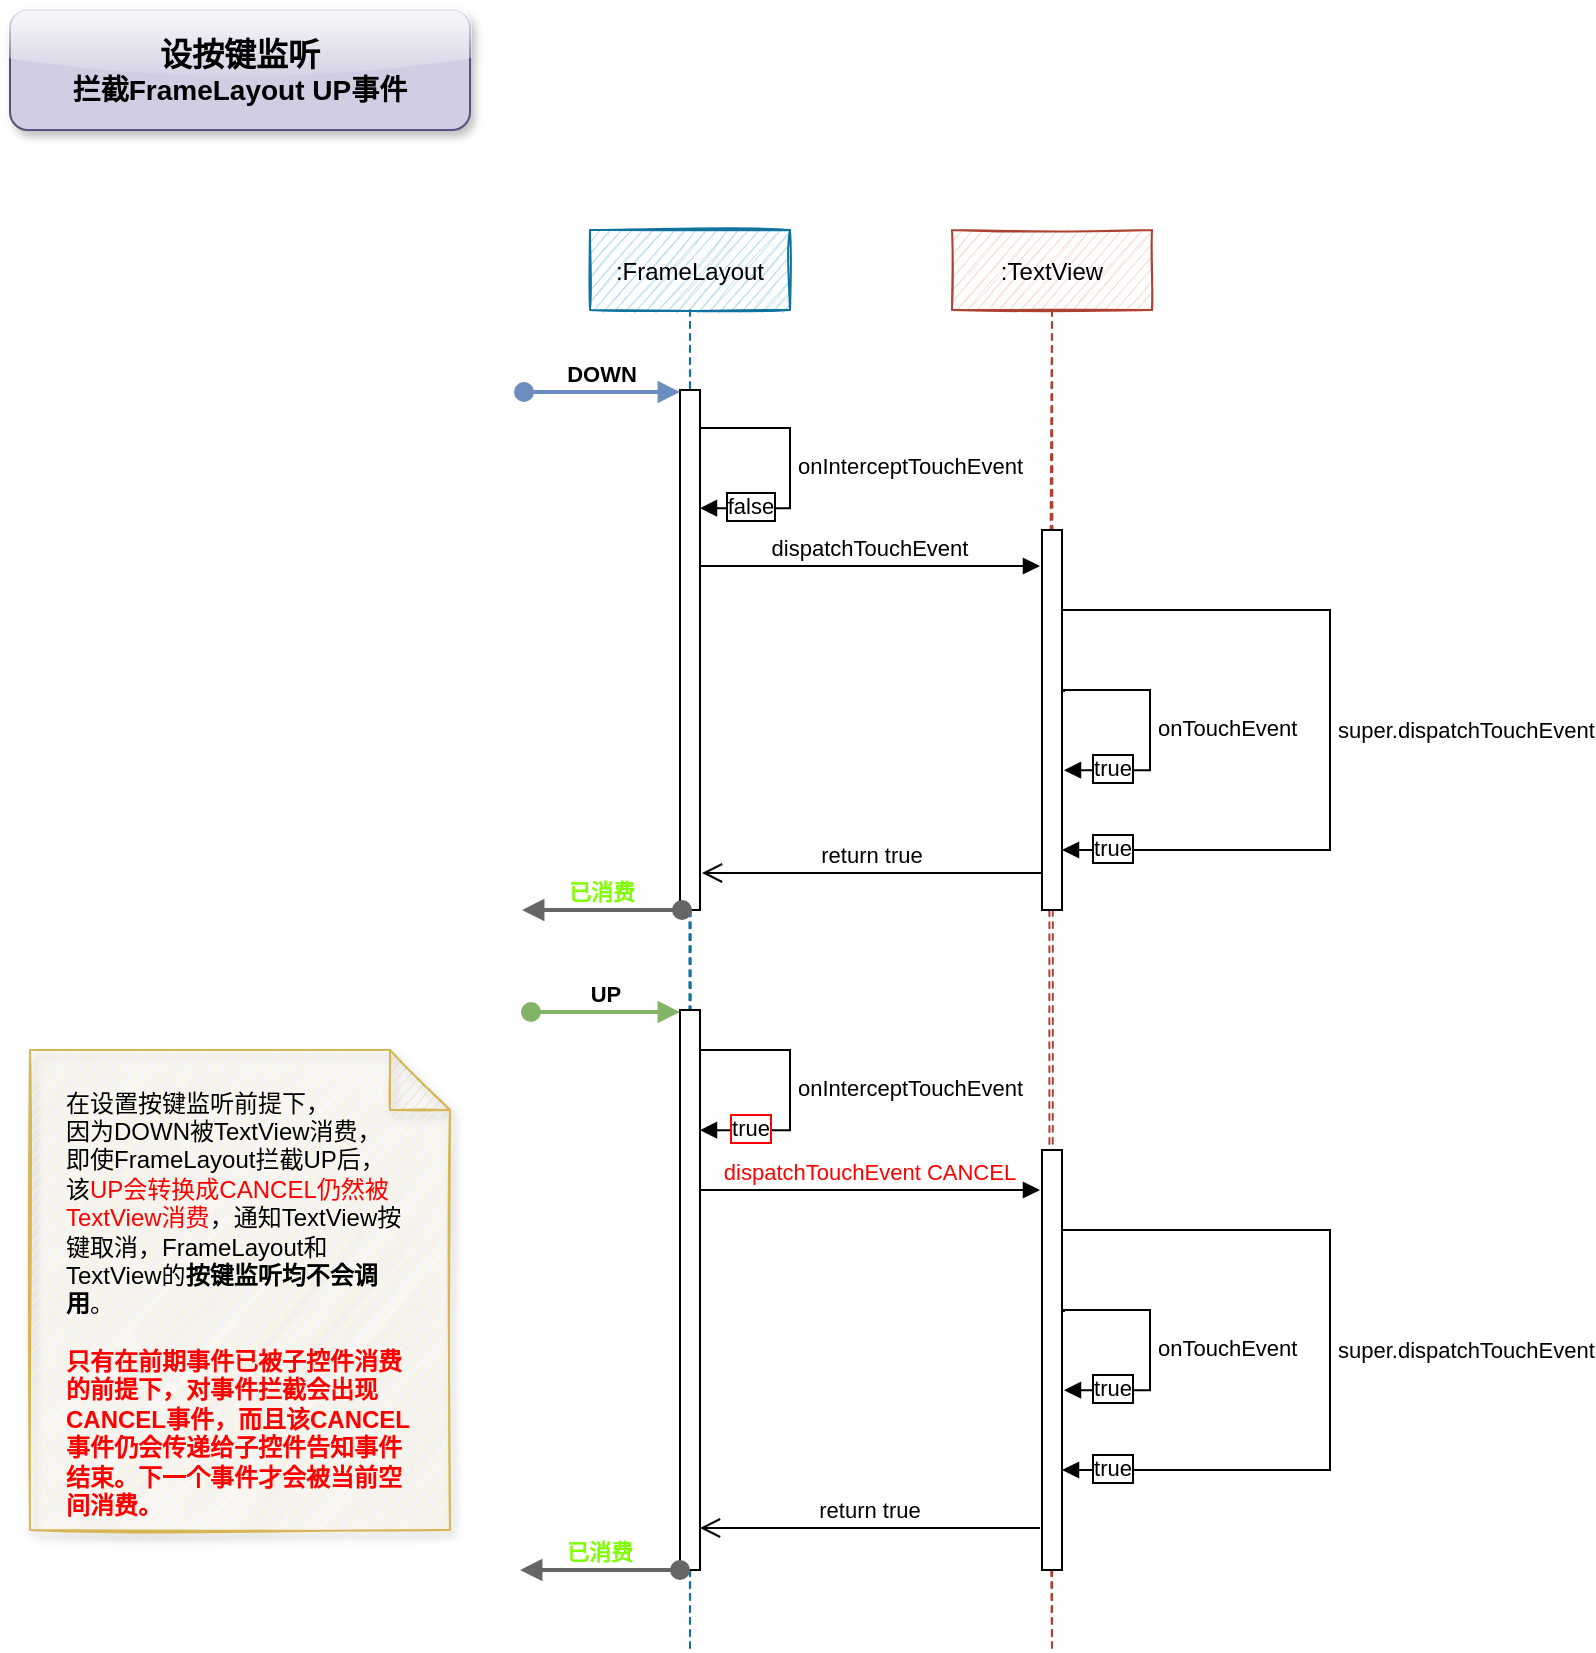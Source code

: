 <mxfile version="13.9.9" type="device"><diagram id="VRhxaNOPMxKHfDg1b-Ub" name="第 1 页"><mxGraphModel dx="946" dy="607" grid="1" gridSize="10" guides="1" tooltips="1" connect="1" arrows="1" fold="1" page="1" pageScale="1" pageWidth="827" pageHeight="1169" math="0" shadow="0"><root><mxCell id="0"/><mxCell id="1" parent="0"/><mxCell id="0XQuxA4ifOxyicLgNAGZ-1" value=":TextView" style="shape=umlLifeline;perimeter=lifelinePerimeter;container=1;collapsible=0;recursiveResize=0;rounded=0;shadow=0;strokeWidth=1;fillColor=#fad9d5;strokeColor=#ae4132;sketch=1;" vertex="1" parent="1"><mxGeometry x="741" y="170" width="100" height="710" as="geometry"/></mxCell><mxCell id="0XQuxA4ifOxyicLgNAGZ-16" value="" style="points=[];perimeter=orthogonalPerimeter;rounded=0;shadow=0;strokeWidth=1;" vertex="1" parent="0XQuxA4ifOxyicLgNAGZ-1"><mxGeometry x="45" y="150" width="10" height="190" as="geometry"/></mxCell><mxCell id="0XQuxA4ifOxyicLgNAGZ-25" value="" style="points=[];perimeter=orthogonalPerimeter;rounded=0;shadow=0;strokeWidth=1;" vertex="1" parent="0XQuxA4ifOxyicLgNAGZ-1"><mxGeometry x="45" y="460" width="10" height="210" as="geometry"/></mxCell><mxCell id="0XQuxA4ifOxyicLgNAGZ-2" value=":FrameLayout" style="shape=umlLifeline;perimeter=lifelinePerimeter;container=1;collapsible=0;recursiveResize=0;rounded=0;shadow=0;strokeWidth=1;sketch=1;glass=0;fillColor=#b1ddf0;strokeColor=#10739e;" vertex="1" parent="1"><mxGeometry x="560" y="170" width="100" height="710" as="geometry"/></mxCell><mxCell id="0XQuxA4ifOxyicLgNAGZ-3" value="" style="points=[];perimeter=orthogonalPerimeter;rounded=0;shadow=0;strokeWidth=1;" vertex="1" parent="0XQuxA4ifOxyicLgNAGZ-2"><mxGeometry x="45" y="80" width="10" height="260" as="geometry"/></mxCell><mxCell id="0XQuxA4ifOxyicLgNAGZ-5" value="onInterceptTouchEvent" style="edgeStyle=orthogonalEdgeStyle;html=1;align=left;spacingLeft=2;endArrow=block;rounded=0;exitX=0.9;exitY=0.194;exitDx=0;exitDy=0;exitPerimeter=0;entryX=1;entryY=0.438;entryDx=0;entryDy=0;entryPerimeter=0;labelBackgroundColor=none;" edge="1" parent="1"><mxGeometry relative="1" as="geometry"><mxPoint x="615" y="581.04" as="sourcePoint"/><Array as="points"><mxPoint x="615" y="580"/><mxPoint x="660" y="580"/><mxPoint x="660" y="620"/></Array><mxPoint x="615" y="620.08" as="targetPoint"/></mxGeometry></mxCell><mxCell id="0XQuxA4ifOxyicLgNAGZ-20" value="true" style="edgeLabel;html=1;align=center;verticalAlign=middle;resizable=0;points=[];labelBorderColor=#FF0000;" vertex="1" connectable="0" parent="0XQuxA4ifOxyicLgNAGZ-5"><mxGeometry x="0.593" y="-1" relative="1" as="geometry"><mxPoint x="-2" as="offset"/></mxGeometry></mxCell><mxCell id="0XQuxA4ifOxyicLgNAGZ-6" value="onTouchEvent" style="edgeStyle=orthogonalEdgeStyle;html=1;align=left;spacingLeft=2;endArrow=block;rounded=0;exitX=0.9;exitY=0.194;exitDx=0;exitDy=0;exitPerimeter=0;entryX=1;entryY=0.438;entryDx=0;entryDy=0;entryPerimeter=0;labelBackgroundColor=none;" edge="1" parent="1"><mxGeometry relative="1" as="geometry"><mxPoint x="797" y="401.04" as="sourcePoint"/><Array as="points"><mxPoint x="797" y="400"/><mxPoint x="840" y="400"/><mxPoint x="840" y="440"/></Array><mxPoint x="797" y="440.08" as="targetPoint"/></mxGeometry></mxCell><mxCell id="0XQuxA4ifOxyicLgNAGZ-22" value="true" style="edgeLabel;html=1;align=center;verticalAlign=middle;resizable=0;points=[];labelBorderColor=#000000;" vertex="1" connectable="0" parent="0XQuxA4ifOxyicLgNAGZ-6"><mxGeometry x="0.664" y="-1" relative="1" as="geometry"><mxPoint x="3" as="offset"/></mxGeometry></mxCell><mxCell id="0XQuxA4ifOxyicLgNAGZ-7" value="&lt;span style=&quot;text-align: center&quot;&gt;super.dispatchTouchEvent&lt;/span&gt;" style="edgeStyle=orthogonalEdgeStyle;html=1;align=left;spacingLeft=2;endArrow=block;rounded=0;labelBackgroundColor=none;" edge="1" parent="1"><mxGeometry relative="1" as="geometry"><mxPoint x="796" y="360" as="sourcePoint"/><Array as="points"><mxPoint x="930" y="360"/><mxPoint x="930" y="480"/></Array><mxPoint x="796" y="480" as="targetPoint"/></mxGeometry></mxCell><mxCell id="0XQuxA4ifOxyicLgNAGZ-23" value="true" style="edgeLabel;html=1;align=center;verticalAlign=middle;resizable=0;points=[];labelBorderColor=#000000;" vertex="1" connectable="0" parent="0XQuxA4ifOxyicLgNAGZ-7"><mxGeometry x="0.912" relative="1" as="geometry"><mxPoint x="8" y="-1" as="offset"/></mxGeometry></mxCell><mxCell id="0XQuxA4ifOxyicLgNAGZ-8" value="DOWN" style="verticalAlign=bottom;startArrow=oval;endArrow=block;startSize=8;shadow=0;strokeWidth=2;sketch=0;fillColor=#dae8fc;strokeColor=#6c8ebf;labelBackgroundColor=none;fontStyle=1" edge="1" parent="1"><mxGeometry relative="1" as="geometry"><mxPoint x="527" y="251" as="sourcePoint"/><mxPoint x="605" y="251" as="targetPoint"/></mxGeometry></mxCell><mxCell id="0XQuxA4ifOxyicLgNAGZ-9" value="已消费" style="verticalAlign=bottom;startArrow=oval;endArrow=block;startSize=8;shadow=0;strokeWidth=2;fillColor=#f5f5f5;strokeColor=#666666;labelBackgroundColor=none;fontColor=#80FF00;fontStyle=1" edge="1" parent="1"><mxGeometry relative="1" as="geometry"><mxPoint x="606" y="510" as="sourcePoint"/><mxPoint x="526" y="510" as="targetPoint"/></mxGeometry></mxCell><mxCell id="0XQuxA4ifOxyicLgNAGZ-10" value="UP" style="verticalAlign=bottom;startArrow=oval;endArrow=block;startSize=8;shadow=0;strokeWidth=2;sketch=0;fillColor=#d5e8d4;strokeColor=#82b366;labelBackgroundColor=none;fontStyle=1" edge="1" parent="1"><mxGeometry relative="1" as="geometry"><mxPoint x="530.5" y="561" as="sourcePoint"/><mxPoint x="605" y="561" as="targetPoint"/></mxGeometry></mxCell><mxCell id="0XQuxA4ifOxyicLgNAGZ-11" value="&lt;font&gt;&lt;b&gt;&lt;font style=&quot;font-size: 16px&quot;&gt;设按键监听&lt;/font&gt;&lt;/b&gt;&lt;br&gt;&lt;b style=&quot;font-size: 14px&quot;&gt;拦截&lt;/b&gt;&lt;b style=&quot;font-size: 14px&quot;&gt;FrameLayout&amp;nbsp;&lt;/b&gt;&lt;b style=&quot;font-size: 14px&quot;&gt;UP事件&lt;/b&gt;&lt;/font&gt;" style="rounded=1;whiteSpace=wrap;html=1;shadow=1;sketch=0;glass=1;fillColor=#d0cee2;strokeColor=#56517e;" vertex="1" parent="1"><mxGeometry x="270" y="60" width="230" height="60" as="geometry"/></mxCell><mxCell id="0XQuxA4ifOxyicLgNAGZ-15" value="在设置按键监听前提下，&lt;br&gt;因为DOWN被TextView消费，&lt;br&gt;即使FrameLayout拦截UP后，&lt;br&gt;该&lt;font color=&quot;#ff0000&quot;&gt;UP会转换成CANCEL仍然被TextView消费&lt;/font&gt;，通知TextView按键取消，FrameLayout和TextView的&lt;b&gt;按键监听均不会调用&lt;/b&gt;。&lt;br&gt;&lt;br&gt;&lt;font color=&quot;#ff0000&quot;&gt;&lt;b&gt;只有在前期事件已被子控件消费的前提下，对事件拦截会出现CANCEL事件，而且该CANCEL事件仍会传递给子控件告知事件结束。下一个事件才会被当前空间消费。&lt;/b&gt;&lt;/font&gt;&lt;br&gt;" style="shape=note;whiteSpace=wrap;html=1;backgroundOutline=1;darkOpacity=0.05;sketch=1;shadow=1;fillColor=#fff2cc;strokeColor=#d6b656;align=left;spacing=18;spacingTop=13;" vertex="1" parent="1"><mxGeometry x="280" y="580" width="210" height="240" as="geometry"/></mxCell><mxCell id="0XQuxA4ifOxyicLgNAGZ-17" value="dispatchTouchEvent" style="verticalAlign=bottom;endArrow=block;entryX=0;entryY=0;shadow=0;strokeWidth=1;labelBackgroundColor=none;" edge="1" parent="1"><mxGeometry relative="1" as="geometry"><mxPoint x="615" y="338" as="sourcePoint"/><mxPoint x="785" y="338" as="targetPoint"/></mxGeometry></mxCell><mxCell id="0XQuxA4ifOxyicLgNAGZ-18" value="return true" style="verticalAlign=bottom;endArrow=open;endSize=8;exitX=0;exitY=0.95;shadow=0;strokeWidth=1;labelBackgroundColor=none;" edge="1" parent="1"><mxGeometry relative="1" as="geometry"><mxPoint x="616" y="491.5" as="targetPoint"/><mxPoint x="786" y="491.5" as="sourcePoint"/></mxGeometry></mxCell><mxCell id="0XQuxA4ifOxyicLgNAGZ-4" value="" style="points=[];perimeter=orthogonalPerimeter;rounded=0;shadow=0;strokeWidth=1;" vertex="1" parent="1"><mxGeometry x="605" y="560" width="10" height="280" as="geometry"/></mxCell><mxCell id="0XQuxA4ifOxyicLgNAGZ-19" value="onInterceptTouchEvent" style="edgeStyle=orthogonalEdgeStyle;html=1;align=left;spacingLeft=2;endArrow=block;rounded=0;exitX=0.9;exitY=0.194;exitDx=0;exitDy=0;exitPerimeter=0;entryX=1;entryY=0.438;entryDx=0;entryDy=0;entryPerimeter=0;labelBackgroundColor=none;" edge="1" parent="1"><mxGeometry relative="1" as="geometry"><mxPoint x="615" y="270.04" as="sourcePoint"/><Array as="points"><mxPoint x="615" y="269"/><mxPoint x="660" y="269"/><mxPoint x="660" y="309"/></Array><mxPoint x="615" y="309.08" as="targetPoint"/></mxGeometry></mxCell><mxCell id="0XQuxA4ifOxyicLgNAGZ-21" value="false" style="edgeLabel;html=1;align=center;verticalAlign=middle;resizable=0;points=[];labelBorderColor=#000000;" vertex="1" connectable="0" parent="0XQuxA4ifOxyicLgNAGZ-19"><mxGeometry x="0.7" y="-1" relative="1" as="geometry"><mxPoint x="5" as="offset"/></mxGeometry></mxCell><mxCell id="0XQuxA4ifOxyicLgNAGZ-24" value="dispatchTouchEvent CANCEL" style="verticalAlign=bottom;endArrow=block;entryX=0;entryY=0;shadow=0;strokeWidth=1;labelBackgroundColor=none;fontColor=#FF0000;" edge="1" parent="1"><mxGeometry relative="1" as="geometry"><mxPoint x="615" y="650" as="sourcePoint"/><mxPoint x="785" y="650" as="targetPoint"/></mxGeometry></mxCell><mxCell id="0XQuxA4ifOxyicLgNAGZ-26" value="onTouchEvent" style="edgeStyle=orthogonalEdgeStyle;html=1;align=left;spacingLeft=2;endArrow=block;rounded=0;exitX=0.9;exitY=0.194;exitDx=0;exitDy=0;exitPerimeter=0;entryX=1;entryY=0.438;entryDx=0;entryDy=0;entryPerimeter=0;labelBackgroundColor=none;" edge="1" parent="1"><mxGeometry relative="1" as="geometry"><mxPoint x="797" y="711.04" as="sourcePoint"/><Array as="points"><mxPoint x="797" y="710"/><mxPoint x="840" y="710"/><mxPoint x="840" y="750"/></Array><mxPoint x="797" y="750.08" as="targetPoint"/></mxGeometry></mxCell><mxCell id="0XQuxA4ifOxyicLgNAGZ-27" value="true" style="edgeLabel;html=1;align=center;verticalAlign=middle;resizable=0;points=[];labelBorderColor=#000000;" vertex="1" connectable="0" parent="0XQuxA4ifOxyicLgNAGZ-26"><mxGeometry x="0.664" y="-1" relative="1" as="geometry"><mxPoint x="3" as="offset"/></mxGeometry></mxCell><mxCell id="0XQuxA4ifOxyicLgNAGZ-28" value="&lt;span style=&quot;text-align: center&quot;&gt;super.dispatchTouchEvent&lt;/span&gt;" style="edgeStyle=orthogonalEdgeStyle;html=1;align=left;spacingLeft=2;endArrow=block;rounded=0;labelBackgroundColor=none;" edge="1" parent="1"><mxGeometry relative="1" as="geometry"><mxPoint x="796" y="670" as="sourcePoint"/><Array as="points"><mxPoint x="930" y="670"/><mxPoint x="930" y="790"/></Array><mxPoint x="796" y="790" as="targetPoint"/></mxGeometry></mxCell><mxCell id="0XQuxA4ifOxyicLgNAGZ-29" value="true" style="edgeLabel;html=1;align=center;verticalAlign=middle;resizable=0;points=[];labelBorderColor=#000000;" vertex="1" connectable="0" parent="0XQuxA4ifOxyicLgNAGZ-28"><mxGeometry x="0.912" relative="1" as="geometry"><mxPoint x="8" y="-1" as="offset"/></mxGeometry></mxCell><mxCell id="0XQuxA4ifOxyicLgNAGZ-30" value="return true" style="verticalAlign=bottom;endArrow=open;endSize=8;exitX=0;exitY=0.95;shadow=0;strokeWidth=1;labelBackgroundColor=none;" edge="1" parent="1"><mxGeometry relative="1" as="geometry"><mxPoint x="615" y="819" as="targetPoint"/><mxPoint x="785" y="819" as="sourcePoint"/></mxGeometry></mxCell><mxCell id="0XQuxA4ifOxyicLgNAGZ-14" value="已消费" style="verticalAlign=bottom;startArrow=oval;endArrow=block;startSize=8;shadow=0;strokeWidth=2;fillColor=#f5f5f5;strokeColor=#666666;labelBackgroundColor=none;fontStyle=1;fontColor=#80FF00;" edge="1" parent="1"><mxGeometry relative="1" as="geometry"><mxPoint x="605" y="840" as="sourcePoint"/><mxPoint x="525" y="840" as="targetPoint"/></mxGeometry></mxCell></root></mxGraphModel></diagram></mxfile>